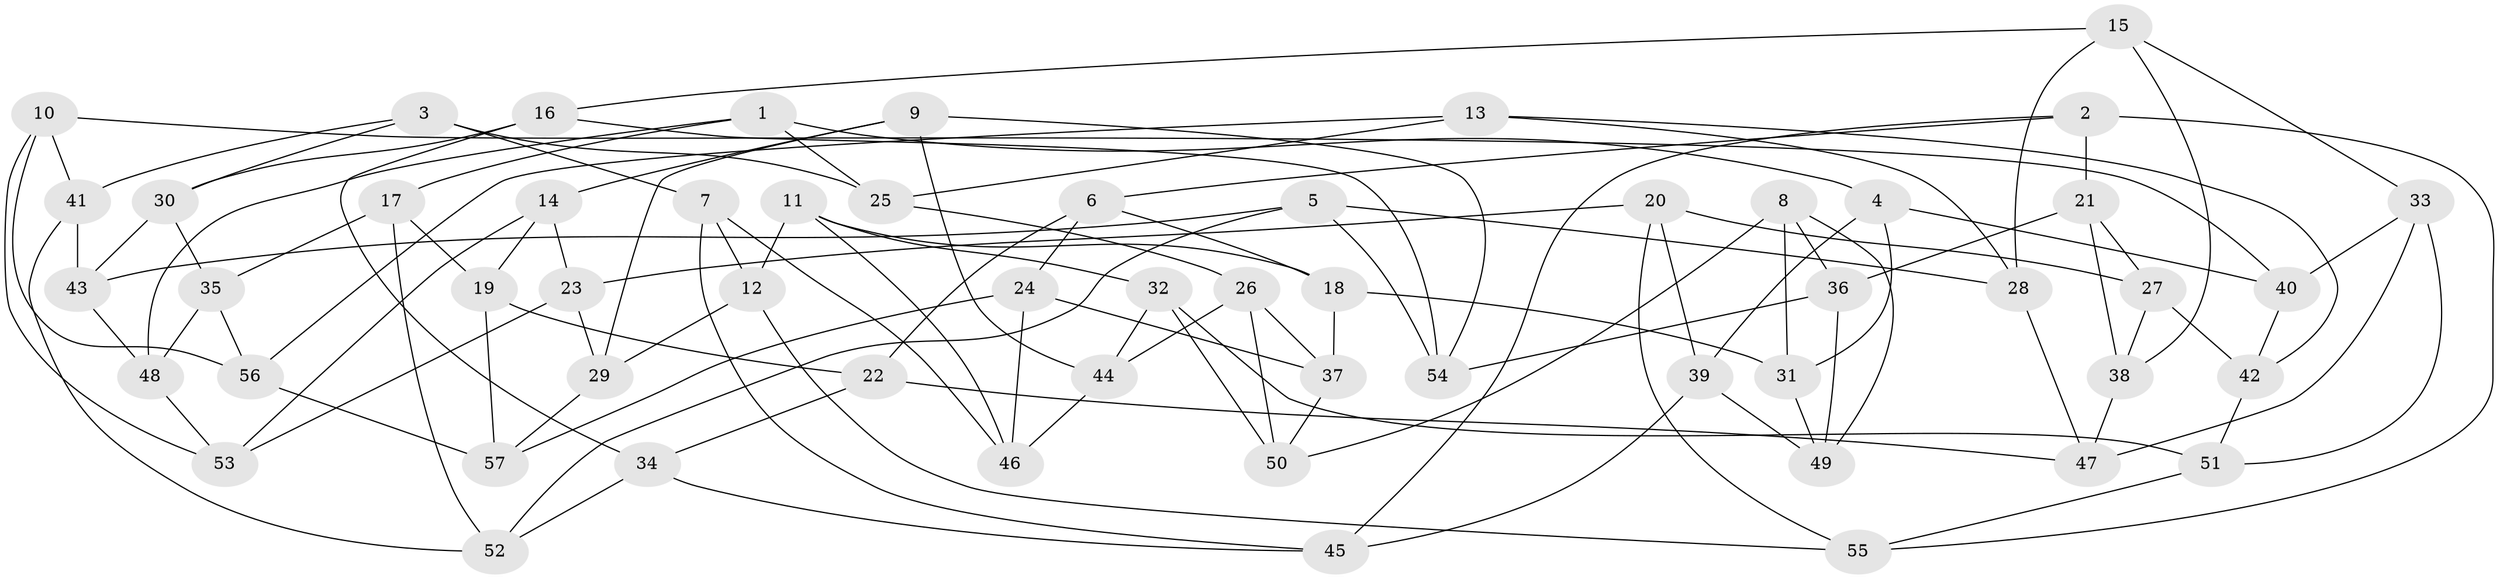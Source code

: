 // Generated by graph-tools (version 1.1) at 2025/02/03/09/25 03:02:57]
// undirected, 57 vertices, 114 edges
graph export_dot {
graph [start="1"]
  node [color=gray90,style=filled];
  1;
  2;
  3;
  4;
  5;
  6;
  7;
  8;
  9;
  10;
  11;
  12;
  13;
  14;
  15;
  16;
  17;
  18;
  19;
  20;
  21;
  22;
  23;
  24;
  25;
  26;
  27;
  28;
  29;
  30;
  31;
  32;
  33;
  34;
  35;
  36;
  37;
  38;
  39;
  40;
  41;
  42;
  43;
  44;
  45;
  46;
  47;
  48;
  49;
  50;
  51;
  52;
  53;
  54;
  55;
  56;
  57;
  1 -- 25;
  1 -- 48;
  1 -- 17;
  1 -- 4;
  2 -- 45;
  2 -- 55;
  2 -- 6;
  2 -- 21;
  3 -- 30;
  3 -- 25;
  3 -- 7;
  3 -- 41;
  4 -- 31;
  4 -- 39;
  4 -- 40;
  5 -- 54;
  5 -- 43;
  5 -- 52;
  5 -- 28;
  6 -- 22;
  6 -- 18;
  6 -- 24;
  7 -- 12;
  7 -- 45;
  7 -- 46;
  8 -- 49;
  8 -- 36;
  8 -- 50;
  8 -- 31;
  9 -- 54;
  9 -- 14;
  9 -- 44;
  9 -- 29;
  10 -- 56;
  10 -- 53;
  10 -- 41;
  10 -- 40;
  11 -- 32;
  11 -- 46;
  11 -- 18;
  11 -- 12;
  12 -- 29;
  12 -- 55;
  13 -- 28;
  13 -- 25;
  13 -- 42;
  13 -- 56;
  14 -- 19;
  14 -- 53;
  14 -- 23;
  15 -- 33;
  15 -- 38;
  15 -- 28;
  15 -- 16;
  16 -- 34;
  16 -- 54;
  16 -- 30;
  17 -- 19;
  17 -- 52;
  17 -- 35;
  18 -- 37;
  18 -- 31;
  19 -- 57;
  19 -- 22;
  20 -- 23;
  20 -- 39;
  20 -- 27;
  20 -- 55;
  21 -- 27;
  21 -- 38;
  21 -- 36;
  22 -- 34;
  22 -- 47;
  23 -- 53;
  23 -- 29;
  24 -- 46;
  24 -- 57;
  24 -- 37;
  25 -- 26;
  26 -- 50;
  26 -- 44;
  26 -- 37;
  27 -- 42;
  27 -- 38;
  28 -- 47;
  29 -- 57;
  30 -- 35;
  30 -- 43;
  31 -- 49;
  32 -- 51;
  32 -- 50;
  32 -- 44;
  33 -- 40;
  33 -- 47;
  33 -- 51;
  34 -- 52;
  34 -- 45;
  35 -- 48;
  35 -- 56;
  36 -- 54;
  36 -- 49;
  37 -- 50;
  38 -- 47;
  39 -- 49;
  39 -- 45;
  40 -- 42;
  41 -- 43;
  41 -- 52;
  42 -- 51;
  43 -- 48;
  44 -- 46;
  48 -- 53;
  51 -- 55;
  56 -- 57;
}
